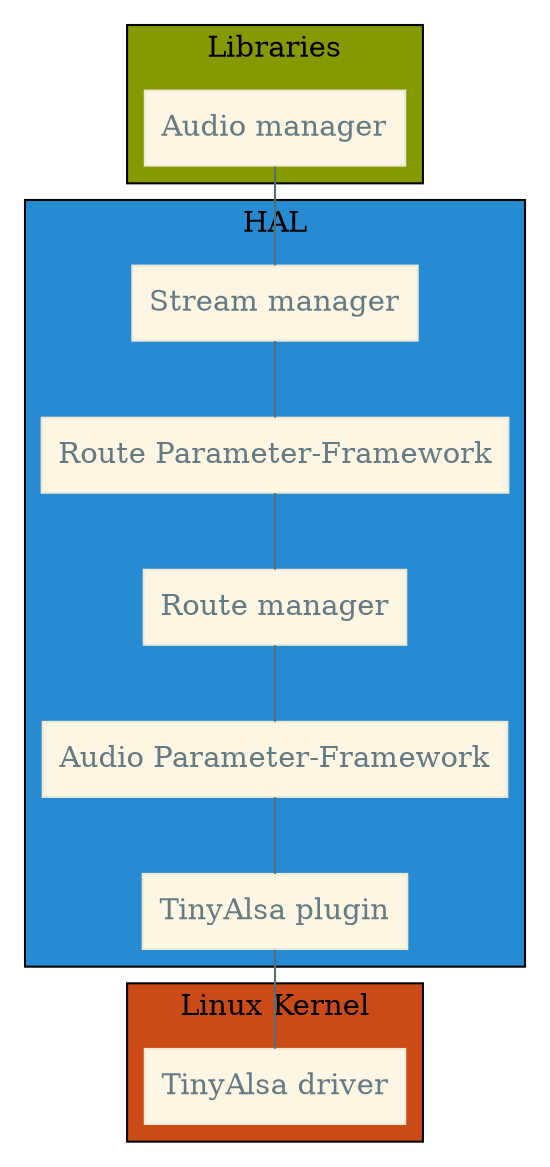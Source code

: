 /**
 * Hal Architecture diagram with solarized light colorscheme
 * Example found on http://fsteeg.com/2006/11/17/uml-class-diagrams-with-graphviz/
 *
 * Colors added by Mattijs Korpershoek
 * <mattijs.korpershoek@gmail.com>
 */

/*
 * Solarized colorscheme:
 * $base03:    #002b36;
 * $base02:    #073642;
 * $base01:    #586e75;
 * $base00:    #657b83;
 * $base0:     #839496;
 * $base1:     #93a1a1;
 * $base2:     #eee8d5;
 * $base3:     #fdf6e3;
 * $yellow:    #b58900;
 * $orange:    #cb4b16;
 * $red:       #dc322f;
 * $magenta:   #d33682;
 * $violet:    #6c71c4;
 * $blue:      #268bd2;
 * $cyan:      #2aa198;
 * $green:     #859900;
 * */
graph hierarchy
{
    size="15,15";
    node[shape=record,style=filled,fillcolor="#fdf6e3", fontcolor="#657b83", color="#eee8d5"];
    edge[arrowhead=none, arrowtail=none, color="#586e75"];

    subgraph clusterLibraries{
        label="Libraries";
        AudioMgr [label="Audio manager"];
        bgcolor="#859900";
    }

    subgraph clusterHal{
        label="HAL";
        edge[arrowhead=none, arrowtail=none, color="#586e75"];
        streamMgr [label="Stream manager"];
        RoutePfw [label="Route Parameter-Framework"];
        RouteMgr [label="Route manager"];
        AudioPfw [label="Audio Parameter-Framework"];
        TinyPlugin [label="TinyAlsa plugin"];
        bgcolor="#268bd2";
    }

    subgraph clusterDrivers{
        label="Linux Kernel";
        TinyAlsa [label="TinyAlsa driver"];
        bgcolor="#cb4b16";
    }

    AudioMgr -- streamMgr;
    streamMgr -- RoutePfw;
    RoutePfw -- RouteMgr;
    RouteMgr -- AudioPfw;
    AudioPfw -- TinyPlugin;
    TinyPlugin -- TinyAlsa;
}

/*
   graph G {
   e
   subgraph clusterA {
   a -- b;
   subgraph clusterC {
   C -- D;
   }
   }
   subgraph clusterB {
   d -- f
   }
   d -- D
   e -- clusterB
   clusterC -- clusterB
   }
 */
